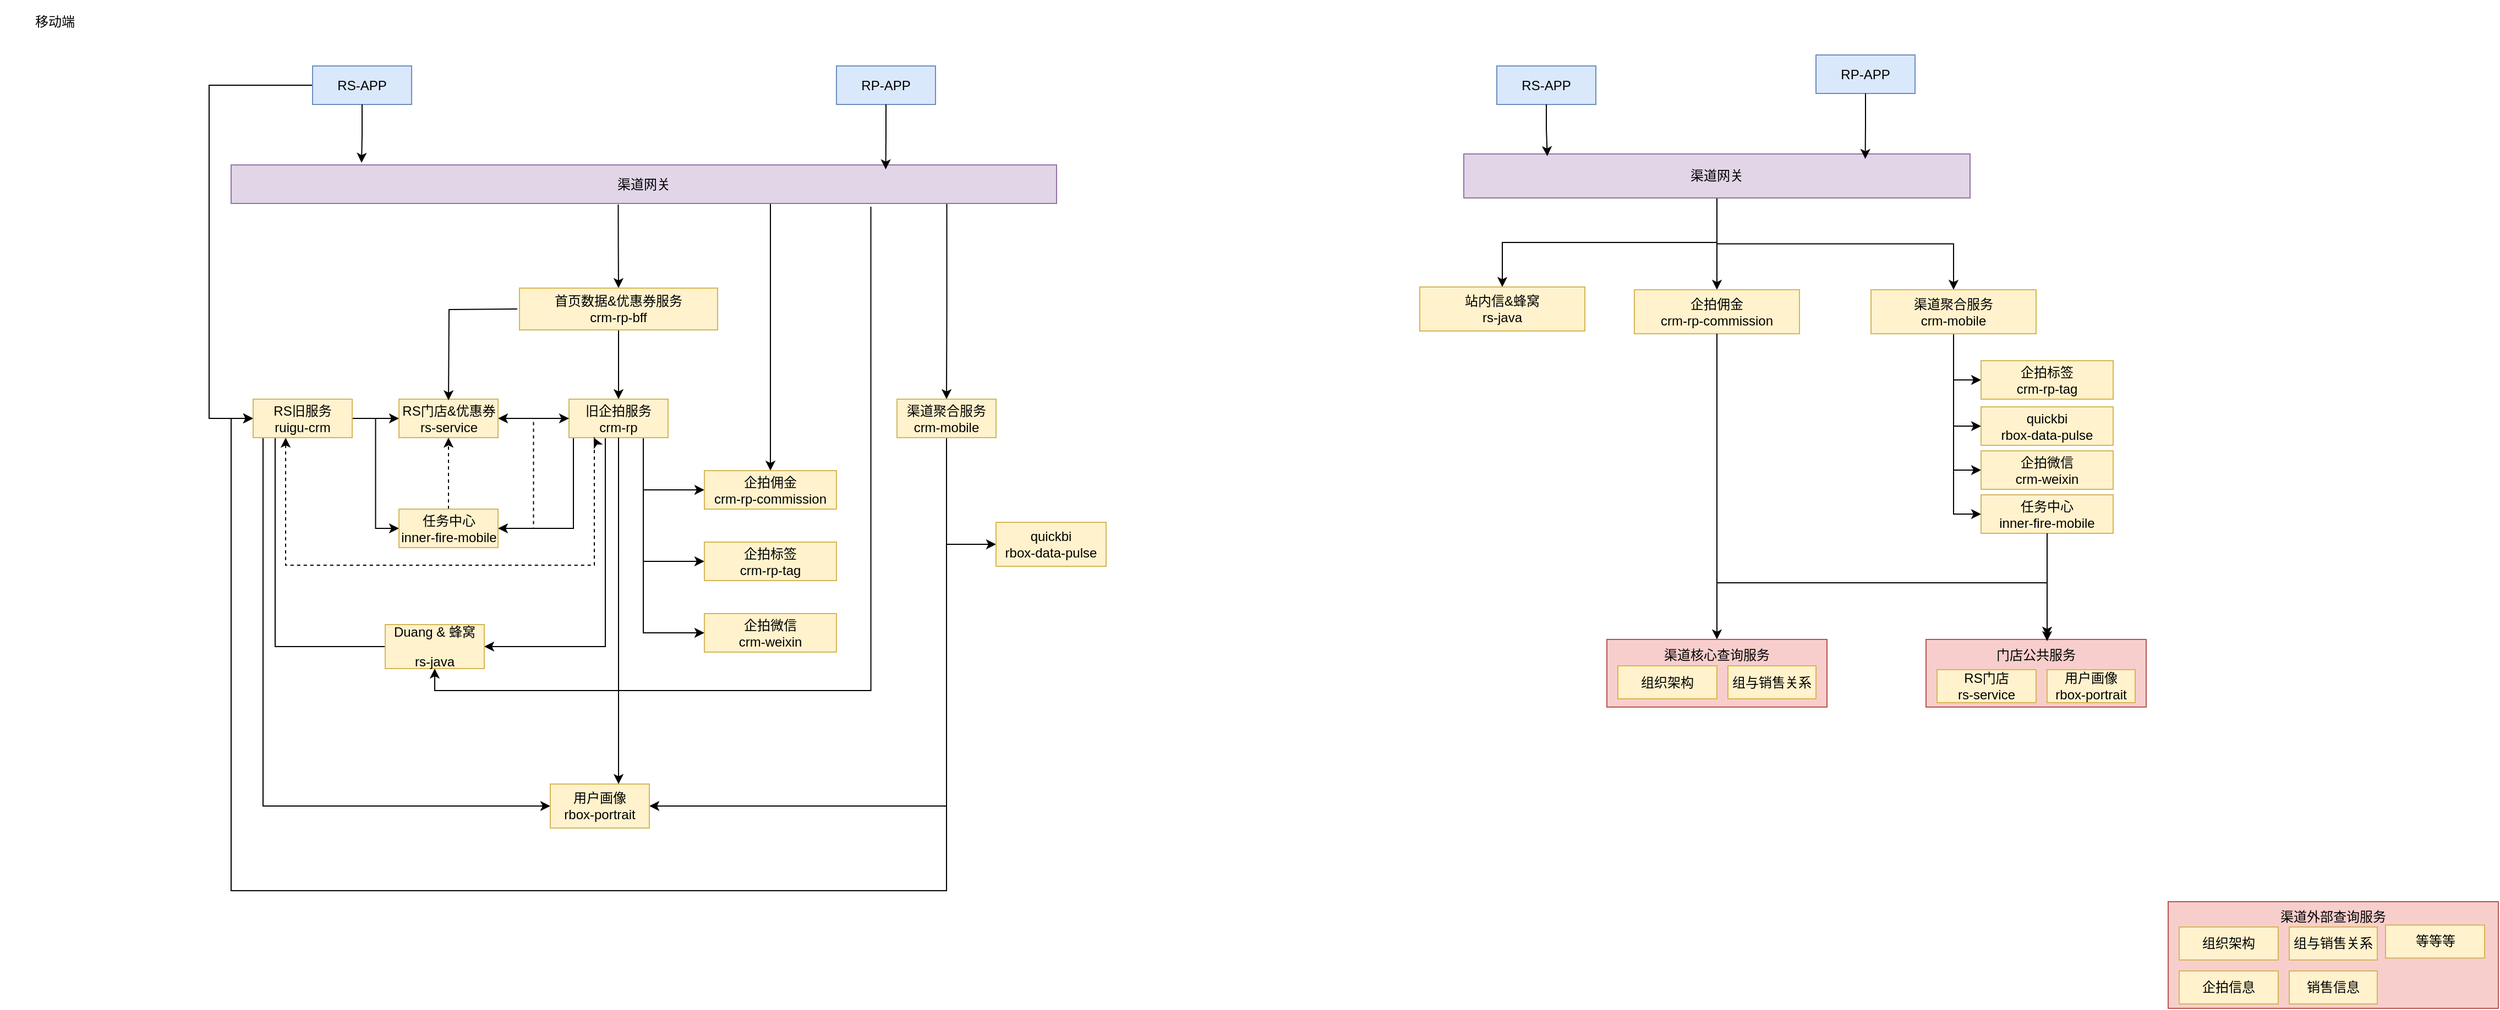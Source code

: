 <mxfile version="27.0.9">
  <diagram name="第 1 页" id="iWPxshPIMEVbpGWWCTj_">
    <mxGraphModel dx="2135" dy="1358" grid="1" gridSize="10" guides="1" tooltips="1" connect="1" arrows="1" fold="1" page="1" pageScale="1" pageWidth="827" pageHeight="1169" math="1" shadow="0">
      <root>
        <mxCell id="0" />
        <mxCell id="1" parent="0" />
        <mxCell id="E_IOgsRbs07dyWP36C1h-20" style="edgeStyle=orthogonalEdgeStyle;rounded=0;orthogonalLoop=1;jettySize=auto;html=1;exitX=0.469;exitY=1.029;exitDx=0;exitDy=0;entryX=0.5;entryY=0;entryDx=0;entryDy=0;exitPerimeter=0;" parent="1" source="bJtqQ9VPk2n9-TVYa7WY-3" target="PsItqs-l9x2g7-KIEnPt-1" edge="1">
          <mxGeometry relative="1" as="geometry" />
        </mxCell>
        <mxCell id="E_IOgsRbs07dyWP36C1h-22" style="edgeStyle=orthogonalEdgeStyle;rounded=0;orthogonalLoop=1;jettySize=auto;html=1;exitX=0.867;exitY=0.886;exitDx=0;exitDy=0;entryX=0.5;entryY=0;entryDx=0;entryDy=0;exitPerimeter=0;" parent="1" source="bJtqQ9VPk2n9-TVYa7WY-3" target="PsItqs-l9x2g7-KIEnPt-2" edge="1">
          <mxGeometry relative="1" as="geometry" />
        </mxCell>
        <mxCell id="E_IOgsRbs07dyWP36C1h-77" style="edgeStyle=orthogonalEdgeStyle;rounded=0;orthogonalLoop=1;jettySize=auto;html=1;entryX=0.5;entryY=1;entryDx=0;entryDy=0;exitX=0.775;exitY=1.086;exitDx=0;exitDy=0;exitPerimeter=0;" parent="1" source="bJtqQ9VPk2n9-TVYa7WY-3" target="PsItqs-l9x2g7-KIEnPt-43" edge="1">
          <mxGeometry relative="1" as="geometry" />
        </mxCell>
        <mxCell id="E_IOgsRbs07dyWP36C1h-78" style="edgeStyle=orthogonalEdgeStyle;rounded=0;orthogonalLoop=1;jettySize=auto;html=1;entryX=0.5;entryY=0;entryDx=0;entryDy=0;" parent="1" source="bJtqQ9VPk2n9-TVYa7WY-3" target="PsItqs-l9x2g7-KIEnPt-8" edge="1">
          <mxGeometry relative="1" as="geometry">
            <Array as="points">
              <mxPoint x="740" y="310" />
              <mxPoint x="740" y="310" />
            </Array>
          </mxGeometry>
        </mxCell>
        <mxCell id="bJtqQ9VPk2n9-TVYa7WY-3" value="渠道网关" style="rounded=0;whiteSpace=wrap;html=1;fillColor=#e1d5e7;strokeColor=#9673a6;fontFamily=Helvetica;labelBackgroundColor=none;fontSize=12;" parent="1" vertex="1">
          <mxGeometry x="250" y="220" width="750" height="35" as="geometry" />
        </mxCell>
        <mxCell id="E_IOgsRbs07dyWP36C1h-19" style="edgeStyle=orthogonalEdgeStyle;rounded=0;orthogonalLoop=1;jettySize=auto;html=1;entryX=0;entryY=0.5;entryDx=0;entryDy=0;" parent="1" source="bJtqQ9VPk2n9-TVYa7WY-15" target="PsItqs-l9x2g7-KIEnPt-4" edge="1">
          <mxGeometry relative="1" as="geometry">
            <Array as="points">
              <mxPoint x="230" y="148" />
              <mxPoint x="230" y="451" />
            </Array>
          </mxGeometry>
        </mxCell>
        <mxCell id="bJtqQ9VPk2n9-TVYa7WY-15" value="RS-APP" style="rounded=0;whiteSpace=wrap;html=1;fillColor=#dae8fc;strokeColor=#6c8ebf;fontFamily=Helvetica;labelBackgroundColor=none;fontSize=12;" parent="1" vertex="1">
          <mxGeometry x="324" y="130" width="90" height="35" as="geometry" />
        </mxCell>
        <mxCell id="bJtqQ9VPk2n9-TVYa7WY-16" value="RP-APP" style="rounded=0;whiteSpace=wrap;html=1;fillColor=#dae8fc;strokeColor=#6c8ebf;fontFamily=Helvetica;labelBackgroundColor=none;fontSize=12;" parent="1" vertex="1">
          <mxGeometry x="800" y="130" width="90" height="35" as="geometry" />
        </mxCell>
        <mxCell id="PsItqs-l9x2g7-KIEnPt-13" style="edgeStyle=orthogonalEdgeStyle;rounded=0;orthogonalLoop=1;jettySize=auto;html=1;entryX=0.5;entryY=0;entryDx=0;entryDy=0;" parent="1" source="PsItqs-l9x2g7-KIEnPt-1" target="PsItqs-l9x2g7-KIEnPt-3" edge="1">
          <mxGeometry relative="1" as="geometry" />
        </mxCell>
        <mxCell id="PsItqs-l9x2g7-KIEnPt-1" value="&lt;div&gt;首页数据&amp;amp;优惠券服务&lt;/div&gt;crm-rp-bff" style="rounded=0;whiteSpace=wrap;html=1;fillColor=#fff2cc;strokeColor=#d6b656;fontFamily=Helvetica;labelBackgroundColor=none;fontSize=12;" parent="1" vertex="1">
          <mxGeometry x="512" y="332" width="180" height="38" as="geometry" />
        </mxCell>
        <mxCell id="E_IOgsRbs07dyWP36C1h-16" style="edgeStyle=orthogonalEdgeStyle;rounded=0;orthogonalLoop=1;jettySize=auto;html=1;entryX=0;entryY=0.5;entryDx=0;entryDy=0;" parent="1" source="PsItqs-l9x2g7-KIEnPt-2" target="PsItqs-l9x2g7-KIEnPt-11" edge="1">
          <mxGeometry relative="1" as="geometry" />
        </mxCell>
        <mxCell id="E_IOgsRbs07dyWP36C1h-17" style="edgeStyle=orthogonalEdgeStyle;rounded=0;orthogonalLoop=1;jettySize=auto;html=1;entryX=1;entryY=0.5;entryDx=0;entryDy=0;" parent="1" source="PsItqs-l9x2g7-KIEnPt-2" target="PsItqs-l9x2g7-KIEnPt-10" edge="1">
          <mxGeometry relative="1" as="geometry">
            <Array as="points">
              <mxPoint x="900" y="803" />
            </Array>
          </mxGeometry>
        </mxCell>
        <mxCell id="E_IOgsRbs07dyWP36C1h-18" style="edgeStyle=orthogonalEdgeStyle;rounded=0;orthogonalLoop=1;jettySize=auto;html=1;entryX=0;entryY=0.5;entryDx=0;entryDy=0;" parent="1" source="PsItqs-l9x2g7-KIEnPt-2" target="PsItqs-l9x2g7-KIEnPt-4" edge="1">
          <mxGeometry relative="1" as="geometry">
            <Array as="points">
              <mxPoint x="900" y="880" />
              <mxPoint x="250" y="880" />
              <mxPoint x="250" y="451" />
            </Array>
          </mxGeometry>
        </mxCell>
        <mxCell id="PsItqs-l9x2g7-KIEnPt-2" value="&lt;div&gt;渠道聚合服务&lt;/div&gt;crm-mobile" style="rounded=0;whiteSpace=wrap;html=1;fillColor=#fff2cc;strokeColor=#d6b656;fontFamily=Helvetica;labelBackgroundColor=none;fontSize=12;" parent="1" vertex="1">
          <mxGeometry x="855" y="433" width="90" height="35" as="geometry" />
        </mxCell>
        <mxCell id="PsItqs-l9x2g7-KIEnPt-23" style="edgeStyle=orthogonalEdgeStyle;rounded=0;orthogonalLoop=1;jettySize=auto;html=1;entryX=1;entryY=0.5;entryDx=0;entryDy=0;" parent="1" source="PsItqs-l9x2g7-KIEnPt-3" target="PsItqs-l9x2g7-KIEnPt-5" edge="1">
          <mxGeometry relative="1" as="geometry" />
        </mxCell>
        <mxCell id="PsItqs-l9x2g7-KIEnPt-35" style="edgeStyle=orthogonalEdgeStyle;rounded=0;orthogonalLoop=1;jettySize=auto;html=1;entryX=1;entryY=0.5;entryDx=0;entryDy=0;" parent="1" target="PsItqs-l9x2g7-KIEnPt-25" edge="1">
          <mxGeometry relative="1" as="geometry">
            <mxPoint x="561" y="467" as="sourcePoint" />
            <mxPoint x="468.5" y="550.5" as="targetPoint" />
            <Array as="points">
              <mxPoint x="561" y="551" />
            </Array>
          </mxGeometry>
        </mxCell>
        <mxCell id="PsItqs-l9x2g7-KIEnPt-48" style="edgeStyle=orthogonalEdgeStyle;rounded=0;orthogonalLoop=1;jettySize=auto;html=1;exitX=0.75;exitY=1;exitDx=0;exitDy=0;entryX=0;entryY=0.5;entryDx=0;entryDy=0;" parent="1" source="PsItqs-l9x2g7-KIEnPt-3" target="PsItqs-l9x2g7-KIEnPt-8" edge="1">
          <mxGeometry relative="1" as="geometry" />
        </mxCell>
        <mxCell id="E_IOgsRbs07dyWP36C1h-2" style="edgeStyle=orthogonalEdgeStyle;rounded=0;orthogonalLoop=1;jettySize=auto;html=1;exitX=0.75;exitY=1;exitDx=0;exitDy=0;entryX=0;entryY=0.5;entryDx=0;entryDy=0;" parent="1" source="PsItqs-l9x2g7-KIEnPt-3" target="PsItqs-l9x2g7-KIEnPt-6" edge="1">
          <mxGeometry relative="1" as="geometry" />
        </mxCell>
        <mxCell id="E_IOgsRbs07dyWP36C1h-3" style="edgeStyle=orthogonalEdgeStyle;rounded=0;orthogonalLoop=1;jettySize=auto;html=1;exitX=0.75;exitY=1;exitDx=0;exitDy=0;entryX=0;entryY=0.5;entryDx=0;entryDy=0;" parent="1" source="PsItqs-l9x2g7-KIEnPt-3" target="PsItqs-l9x2g7-KIEnPt-7" edge="1">
          <mxGeometry relative="1" as="geometry" />
        </mxCell>
        <mxCell id="E_IOgsRbs07dyWP36C1h-11" style="edgeStyle=orthogonalEdgeStyle;rounded=0;orthogonalLoop=1;jettySize=auto;html=1;entryX=1;entryY=0.5;entryDx=0;entryDy=0;" parent="1" source="PsItqs-l9x2g7-KIEnPt-3" target="PsItqs-l9x2g7-KIEnPt-43" edge="1">
          <mxGeometry relative="1" as="geometry">
            <Array as="points">
              <mxPoint x="590" y="658" />
            </Array>
          </mxGeometry>
        </mxCell>
        <mxCell id="PsItqs-l9x2g7-KIEnPt-3" value="&lt;div&gt;旧企拍服务&lt;/div&gt;crm-rp" style="rounded=0;whiteSpace=wrap;html=1;fillColor=#fff2cc;strokeColor=#d6b656;fontFamily=Helvetica;labelBackgroundColor=none;fontSize=12;" parent="1" vertex="1">
          <mxGeometry x="557" y="433" width="90" height="35" as="geometry" />
        </mxCell>
        <mxCell id="PsItqs-l9x2g7-KIEnPt-22" style="edgeStyle=orthogonalEdgeStyle;rounded=0;orthogonalLoop=1;jettySize=auto;html=1;entryX=0;entryY=0.5;entryDx=0;entryDy=0;" parent="1" source="PsItqs-l9x2g7-KIEnPt-4" target="PsItqs-l9x2g7-KIEnPt-5" edge="1">
          <mxGeometry relative="1" as="geometry" />
        </mxCell>
        <mxCell id="PsItqs-l9x2g7-KIEnPt-34" style="edgeStyle=orthogonalEdgeStyle;rounded=0;orthogonalLoop=1;jettySize=auto;html=1;entryX=0;entryY=0.5;entryDx=0;entryDy=0;" parent="1" source="PsItqs-l9x2g7-KIEnPt-4" target="PsItqs-l9x2g7-KIEnPt-25" edge="1">
          <mxGeometry relative="1" as="geometry" />
        </mxCell>
        <mxCell id="PsItqs-l9x2g7-KIEnPt-46" style="edgeStyle=orthogonalEdgeStyle;rounded=0;orthogonalLoop=1;jettySize=auto;html=1;entryX=0.25;entryY=1;entryDx=0;entryDy=0;exitX=0.367;exitY=0.971;exitDx=0;exitDy=0;exitPerimeter=0;endArrow=classic;endFill=1;startArrow=classic;startFill=1;dashed=1;" parent="1" target="PsItqs-l9x2g7-KIEnPt-3" edge="1">
          <mxGeometry relative="1" as="geometry">
            <Array as="points">
              <mxPoint x="300" y="584" />
              <mxPoint x="580" y="584" />
              <mxPoint x="580" y="469" />
            </Array>
            <mxPoint x="299.53" y="468.005" as="sourcePoint" />
            <mxPoint x="595.5" y="469.02" as="targetPoint" />
          </mxGeometry>
        </mxCell>
        <mxCell id="E_IOgsRbs07dyWP36C1h-5" style="edgeStyle=orthogonalEdgeStyle;rounded=0;orthogonalLoop=1;jettySize=auto;html=1;entryX=0;entryY=0.5;entryDx=0;entryDy=0;" parent="1" edge="1">
          <mxGeometry relative="1" as="geometry">
            <mxPoint x="290" y="468" as="sourcePoint" />
            <mxPoint x="400" y="658" as="targetPoint" />
            <Array as="points">
              <mxPoint x="290" y="658" />
            </Array>
          </mxGeometry>
        </mxCell>
        <mxCell id="E_IOgsRbs07dyWP36C1h-14" style="edgeStyle=orthogonalEdgeStyle;rounded=0;orthogonalLoop=1;jettySize=auto;html=1;entryX=0;entryY=0.5;entryDx=0;entryDy=0;" parent="1" target="PsItqs-l9x2g7-KIEnPt-10" edge="1">
          <mxGeometry relative="1" as="geometry">
            <mxPoint x="279" y="468" as="sourcePoint" />
            <mxPoint x="549" y="803" as="targetPoint" />
            <Array as="points">
              <mxPoint x="279" y="803" />
            </Array>
          </mxGeometry>
        </mxCell>
        <mxCell id="PsItqs-l9x2g7-KIEnPt-4" value="&lt;div&gt;RS旧服务&lt;/div&gt;ruigu-crm" style="rounded=0;whiteSpace=wrap;html=1;fillColor=#fff2cc;strokeColor=#d6b656;fontFamily=Helvetica;labelBackgroundColor=none;fontSize=12;" parent="1" vertex="1">
          <mxGeometry x="270" y="433" width="90" height="35" as="geometry" />
        </mxCell>
        <mxCell id="PsItqs-l9x2g7-KIEnPt-5" value="&lt;div&gt;RS门店&amp;amp;优惠券&lt;/div&gt;rs-service" style="rounded=0;whiteSpace=wrap;html=1;fillColor=#fff2cc;strokeColor=#d6b656;fontFamily=Helvetica;labelBackgroundColor=none;fontSize=12;" parent="1" vertex="1">
          <mxGeometry x="402.5" y="433" width="90" height="35" as="geometry" />
        </mxCell>
        <mxCell id="PsItqs-l9x2g7-KIEnPt-6" value="&lt;div&gt;企拍标签&lt;/div&gt;crm-rp-tag" style="rounded=0;whiteSpace=wrap;html=1;fillColor=#fff2cc;strokeColor=#d6b656;fontFamily=Helvetica;labelBackgroundColor=none;fontSize=12;" parent="1" vertex="1">
          <mxGeometry x="680" y="563" width="120" height="35" as="geometry" />
        </mxCell>
        <mxCell id="PsItqs-l9x2g7-KIEnPt-7" value="&lt;div&gt;企拍微信&lt;/div&gt;crm-weixin" style="rounded=0;whiteSpace=wrap;html=1;fillColor=#fff2cc;strokeColor=#d6b656;fontFamily=Helvetica;labelBackgroundColor=none;fontSize=12;" parent="1" vertex="1">
          <mxGeometry x="680" y="628" width="120" height="35" as="geometry" />
        </mxCell>
        <mxCell id="PsItqs-l9x2g7-KIEnPt-8" value="&lt;div&gt;企拍佣金&lt;/div&gt;crm-rp-commission" style="rounded=0;whiteSpace=wrap;html=1;fillColor=#fff2cc;strokeColor=#d6b656;fontFamily=Helvetica;labelBackgroundColor=none;fontSize=12;" parent="1" vertex="1">
          <mxGeometry x="680" y="498" width="120" height="35" as="geometry" />
        </mxCell>
        <mxCell id="PsItqs-l9x2g7-KIEnPt-10" value="&lt;p&gt;&lt;span&gt;&lt;span&gt;用户画像&lt;br&gt;&lt;/span&gt;&lt;/span&gt;&lt;span&gt;rbox-portrait&lt;/span&gt;&lt;span&gt;&lt;/span&gt;&lt;/p&gt;" style="rounded=0;whiteSpace=wrap;html=1;fillColor=#fff2cc;strokeColor=#d6b656;align=center;verticalAlign=middle;fontFamily=Helvetica;fontSize=12;fontColor=default;labelBackgroundColor=none;" parent="1" vertex="1">
          <mxGeometry x="540" y="783" width="90" height="40" as="geometry" />
        </mxCell>
        <mxCell id="PsItqs-l9x2g7-KIEnPt-11" value="&lt;p&gt;&lt;span&gt;&lt;span&gt;quickbi&lt;br&gt;&lt;/span&gt;&lt;/span&gt;rbox-data-pulse&lt;/p&gt;" style="rounded=0;whiteSpace=wrap;html=1;fillColor=#fff2cc;strokeColor=#d6b656;align=center;verticalAlign=middle;fontFamily=Helvetica;fontSize=12;fontColor=default;labelBackgroundColor=none;" parent="1" vertex="1">
          <mxGeometry x="945" y="545" width="100" height="40" as="geometry" />
        </mxCell>
        <mxCell id="PsItqs-l9x2g7-KIEnPt-14" style="edgeStyle=orthogonalEdgeStyle;rounded=0;orthogonalLoop=1;jettySize=auto;html=1;entryX=0.5;entryY=0;entryDx=0;entryDy=0;" parent="1" edge="1">
          <mxGeometry relative="1" as="geometry">
            <mxPoint x="510" y="351" as="sourcePoint" />
            <mxPoint x="447.5" y="434" as="targetPoint" />
          </mxGeometry>
        </mxCell>
        <mxCell id="PsItqs-l9x2g7-KIEnPt-37" style="edgeStyle=orthogonalEdgeStyle;rounded=0;orthogonalLoop=1;jettySize=auto;html=1;entryX=0;entryY=0.5;entryDx=0;entryDy=0;dashed=1;" parent="1" source="PsItqs-l9x2g7-KIEnPt-25" target="PsItqs-l9x2g7-KIEnPt-3" edge="1">
          <mxGeometry relative="1" as="geometry" />
        </mxCell>
        <mxCell id="PsItqs-l9x2g7-KIEnPt-38" style="edgeStyle=orthogonalEdgeStyle;rounded=0;orthogonalLoop=1;jettySize=auto;html=1;entryX=0.5;entryY=1;entryDx=0;entryDy=0;dashed=1;" parent="1" source="PsItqs-l9x2g7-KIEnPt-25" target="PsItqs-l9x2g7-KIEnPt-5" edge="1">
          <mxGeometry relative="1" as="geometry" />
        </mxCell>
        <mxCell id="PsItqs-l9x2g7-KIEnPt-25" value="任务中心&lt;br&gt;&lt;span style=&quot;color: light-dark(rgb(0, 0, 0), rgb(255, 255, 255));&quot;&gt;inner-fire-mobile&lt;/span&gt;" style="rounded=0;whiteSpace=wrap;html=1;fillColor=#fff2cc;strokeColor=#d6b656;fontFamily=Helvetica;labelBackgroundColor=none;fontSize=12;" parent="1" vertex="1">
          <mxGeometry x="402.5" y="533" width="90" height="35" as="geometry" />
        </mxCell>
        <mxCell id="PsItqs-l9x2g7-KIEnPt-31" style="edgeStyle=orthogonalEdgeStyle;rounded=0;orthogonalLoop=1;jettySize=auto;html=1;entryX=0.158;entryY=-0.057;entryDx=0;entryDy=0;entryPerimeter=0;" parent="1" source="bJtqQ9VPk2n9-TVYa7WY-15" target="bJtqQ9VPk2n9-TVYa7WY-3" edge="1">
          <mxGeometry relative="1" as="geometry" />
        </mxCell>
        <mxCell id="PsItqs-l9x2g7-KIEnPt-33" style="edgeStyle=orthogonalEdgeStyle;rounded=0;orthogonalLoop=1;jettySize=auto;html=1;entryX=0.793;entryY=0.114;entryDx=0;entryDy=0;entryPerimeter=0;" parent="1" source="bJtqQ9VPk2n9-TVYa7WY-16" target="bJtqQ9VPk2n9-TVYa7WY-3" edge="1">
          <mxGeometry relative="1" as="geometry" />
        </mxCell>
        <mxCell id="PsItqs-l9x2g7-KIEnPt-43" value="&lt;p&gt;Duang &amp;amp; 蜂窝&lt;/p&gt;&lt;p&gt;&lt;span style=&quot;background-color: transparent; color: light-dark(rgb(0, 0, 0), rgb(255, 255, 255));&quot;&gt;rs-java&lt;/span&gt;&lt;/p&gt;" style="rounded=0;whiteSpace=wrap;html=1;fillColor=#fff2cc;strokeColor=#d6b656;align=center;verticalAlign=middle;fontFamily=Helvetica;fontSize=12;fontColor=default;labelBackgroundColor=none;" parent="1" vertex="1">
          <mxGeometry x="390" y="638" width="90" height="40" as="geometry" />
        </mxCell>
        <mxCell id="E_IOgsRbs07dyWP36C1h-13" style="edgeStyle=orthogonalEdgeStyle;rounded=0;orthogonalLoop=1;jettySize=auto;html=1;exitX=0.5;exitY=1;exitDx=0;exitDy=0;entryX=0.689;entryY=0;entryDx=0;entryDy=0;entryPerimeter=0;" parent="1" source="PsItqs-l9x2g7-KIEnPt-3" target="PsItqs-l9x2g7-KIEnPt-10" edge="1">
          <mxGeometry relative="1" as="geometry" />
        </mxCell>
        <mxCell id="E_IOgsRbs07dyWP36C1h-23" value="移动端" style="text;html=1;align=center;verticalAlign=middle;whiteSpace=wrap;rounded=0;" parent="1" vertex="1">
          <mxGeometry x="40" y="70" width="100" height="40" as="geometry" />
        </mxCell>
        <mxCell id="E_IOgsRbs07dyWP36C1h-71" style="edgeStyle=orthogonalEdgeStyle;rounded=0;orthogonalLoop=1;jettySize=auto;html=1;entryX=0.5;entryY=0;entryDx=0;entryDy=0;" parent="1" source="E_IOgsRbs07dyWP36C1h-28" target="JPDwAPD4mKHk4Dh7zPBP-10" edge="1">
          <mxGeometry relative="1" as="geometry">
            <mxPoint x="1405" y="330" as="targetPoint" />
          </mxGeometry>
        </mxCell>
        <mxCell id="E_IOgsRbs07dyWP36C1h-83" style="edgeStyle=orthogonalEdgeStyle;rounded=0;orthogonalLoop=1;jettySize=auto;html=1;exitX=0.5;exitY=1;exitDx=0;exitDy=0;entryX=0.5;entryY=0;entryDx=0;entryDy=0;" parent="1" source="E_IOgsRbs07dyWP36C1h-28" target="E_IOgsRbs07dyWP36C1h-37" edge="1">
          <mxGeometry relative="1" as="geometry" />
        </mxCell>
        <mxCell id="JPDwAPD4mKHk4Dh7zPBP-13" style="edgeStyle=orthogonalEdgeStyle;rounded=0;orthogonalLoop=1;jettySize=auto;html=1;exitX=0.5;exitY=1;exitDx=0;exitDy=0;" parent="1" source="E_IOgsRbs07dyWP36C1h-28" target="JPDwAPD4mKHk4Dh7zPBP-11" edge="1">
          <mxGeometry relative="1" as="geometry" />
        </mxCell>
        <mxCell id="E_IOgsRbs07dyWP36C1h-28" value="渠道网关" style="rounded=0;whiteSpace=wrap;html=1;fillColor=#e1d5e7;strokeColor=#9673a6;fontFamily=Helvetica;labelBackgroundColor=none;fontSize=12;" parent="1" vertex="1">
          <mxGeometry x="1370" y="210" width="460" height="40" as="geometry" />
        </mxCell>
        <mxCell id="E_IOgsRbs07dyWP36C1h-30" value="RS-APP" style="rounded=0;whiteSpace=wrap;html=1;fillColor=#dae8fc;strokeColor=#6c8ebf;fontFamily=Helvetica;labelBackgroundColor=none;fontSize=12;" parent="1" vertex="1">
          <mxGeometry x="1400" y="130" width="90" height="35" as="geometry" />
        </mxCell>
        <mxCell id="E_IOgsRbs07dyWP36C1h-31" value="RP-APP" style="rounded=0;whiteSpace=wrap;html=1;fillColor=#dae8fc;strokeColor=#6c8ebf;fontFamily=Helvetica;labelBackgroundColor=none;fontSize=12;" parent="1" vertex="1">
          <mxGeometry x="1690" y="120" width="90" height="35" as="geometry" />
        </mxCell>
        <mxCell id="JPDwAPD4mKHk4Dh7zPBP-14" style="edgeStyle=orthogonalEdgeStyle;rounded=0;orthogonalLoop=1;jettySize=auto;html=1;entryX=0;entryY=0.5;entryDx=0;entryDy=0;" parent="1" source="E_IOgsRbs07dyWP36C1h-37" target="E_IOgsRbs07dyWP36C1h-53" edge="1">
          <mxGeometry relative="1" as="geometry" />
        </mxCell>
        <mxCell id="JPDwAPD4mKHk4Dh7zPBP-15" style="edgeStyle=orthogonalEdgeStyle;rounded=0;orthogonalLoop=1;jettySize=auto;html=1;exitX=0.5;exitY=1;exitDx=0;exitDy=0;entryX=0;entryY=0.5;entryDx=0;entryDy=0;" parent="1" source="E_IOgsRbs07dyWP36C1h-37" target="E_IOgsRbs07dyWP36C1h-82" edge="1">
          <mxGeometry relative="1" as="geometry" />
        </mxCell>
        <mxCell id="JPDwAPD4mKHk4Dh7zPBP-16" style="edgeStyle=orthogonalEdgeStyle;rounded=0;orthogonalLoop=1;jettySize=auto;html=1;exitX=0.5;exitY=1;exitDx=0;exitDy=0;entryX=0;entryY=0.5;entryDx=0;entryDy=0;" parent="1" source="E_IOgsRbs07dyWP36C1h-37" target="E_IOgsRbs07dyWP36C1h-56" edge="1">
          <mxGeometry relative="1" as="geometry" />
        </mxCell>
        <mxCell id="JPDwAPD4mKHk4Dh7zPBP-17" style="edgeStyle=orthogonalEdgeStyle;rounded=0;orthogonalLoop=1;jettySize=auto;html=1;exitX=0.5;exitY=1;exitDx=0;exitDy=0;entryX=0;entryY=0.5;entryDx=0;entryDy=0;" parent="1" source="E_IOgsRbs07dyWP36C1h-37" target="E_IOgsRbs07dyWP36C1h-52" edge="1">
          <mxGeometry relative="1" as="geometry" />
        </mxCell>
        <mxCell id="E_IOgsRbs07dyWP36C1h-37" value="&lt;div&gt;渠道聚合服务&lt;/div&gt;crm-mobile" style="rounded=0;whiteSpace=wrap;html=1;fillColor=#fff2cc;strokeColor=#d6b656;fontFamily=Helvetica;labelBackgroundColor=none;fontSize=12;" parent="1" vertex="1">
          <mxGeometry x="1740" y="333.5" width="150" height="40" as="geometry" />
        </mxCell>
        <mxCell id="E_IOgsRbs07dyWP36C1h-52" value="&lt;div&gt;企拍标签&lt;/div&gt;crm-rp-tag" style="rounded=0;whiteSpace=wrap;html=1;fillColor=#fff2cc;strokeColor=#d6b656;fontFamily=Helvetica;labelBackgroundColor=none;fontSize=12;" parent="1" vertex="1">
          <mxGeometry x="1840" y="398" width="120" height="35" as="geometry" />
        </mxCell>
        <mxCell id="E_IOgsRbs07dyWP36C1h-53" value="&lt;div&gt;企拍微信&lt;/div&gt;crm-weixin" style="rounded=0;whiteSpace=wrap;html=1;fillColor=#fff2cc;strokeColor=#d6b656;fontFamily=Helvetica;labelBackgroundColor=none;fontSize=12;" parent="1" vertex="1">
          <mxGeometry x="1840" y="480" width="120" height="35" as="geometry" />
        </mxCell>
        <mxCell id="E_IOgsRbs07dyWP36C1h-56" value="&lt;p&gt;&lt;span&gt;&lt;span&gt;quickbi&lt;br&gt;&lt;/span&gt;&lt;/span&gt;rbox-data-pulse&lt;/p&gt;" style="rounded=0;whiteSpace=wrap;html=1;fillColor=#fff2cc;strokeColor=#d6b656;align=center;verticalAlign=middle;fontFamily=Helvetica;fontSize=12;fontColor=default;labelBackgroundColor=none;" parent="1" vertex="1">
          <mxGeometry x="1840" y="440" width="120" height="35" as="geometry" />
        </mxCell>
        <mxCell id="E_IOgsRbs07dyWP36C1h-62" style="edgeStyle=orthogonalEdgeStyle;rounded=0;orthogonalLoop=1;jettySize=auto;html=1;entryX=0.793;entryY=0.114;entryDx=0;entryDy=0;entryPerimeter=0;" parent="1" source="E_IOgsRbs07dyWP36C1h-31" target="E_IOgsRbs07dyWP36C1h-28" edge="1">
          <mxGeometry relative="1" as="geometry" />
        </mxCell>
        <mxCell id="E_IOgsRbs07dyWP36C1h-82" value="任务中心&lt;br&gt;&lt;span style=&quot;color: light-dark(rgb(0, 0, 0), rgb(255, 255, 255));&quot;&gt;inner-fire-mobile&lt;/span&gt;" style="rounded=0;whiteSpace=wrap;html=1;fillColor=#fff2cc;strokeColor=#d6b656;fontFamily=Helvetica;labelBackgroundColor=none;fontSize=12;" parent="1" vertex="1">
          <mxGeometry x="1840" y="520" width="120" height="35" as="geometry" />
        </mxCell>
        <mxCell id="E_IOgsRbs07dyWP36C1h-84" style="edgeStyle=orthogonalEdgeStyle;rounded=0;orthogonalLoop=1;jettySize=auto;html=1;exitX=0.5;exitY=1;exitDx=0;exitDy=0;entryX=0.165;entryY=0.05;entryDx=0;entryDy=0;entryPerimeter=0;" parent="1" source="E_IOgsRbs07dyWP36C1h-30" target="E_IOgsRbs07dyWP36C1h-28" edge="1">
          <mxGeometry relative="1" as="geometry" />
        </mxCell>
        <mxCell id="JPDwAPD4mKHk4Dh7zPBP-4" value="渠道外部查询服务" style="rounded=0;whiteSpace=wrap;html=1;fillColor=#f8cecc;strokeColor=#b85450;fontFamily=Helvetica;labelBackgroundColor=none;fontSize=12;verticalAlign=top;" parent="1" vertex="1">
          <mxGeometry x="2010" y="890" width="300" height="97" as="geometry" />
        </mxCell>
        <mxCell id="JPDwAPD4mKHk4Dh7zPBP-10" value="站内信&amp;amp;蜂窝&lt;br&gt;&lt;span style=&quot;color: light-dark(rgb(0, 0, 0), rgb(255, 255, 255)); background-color: transparent;&quot;&gt;rs-java&lt;/span&gt;" style="rounded=0;whiteSpace=wrap;html=1;fillColor=#fff2cc;strokeColor=#d6b656;fontFamily=Helvetica;labelBackgroundColor=none;fontSize=12;" parent="1" vertex="1">
          <mxGeometry x="1330" y="331" width="150" height="40" as="geometry" />
        </mxCell>
        <mxCell id="JPDwAPD4mKHk4Dh7zPBP-39" style="edgeStyle=orthogonalEdgeStyle;rounded=0;orthogonalLoop=1;jettySize=auto;html=1;entryX=0.5;entryY=0;entryDx=0;entryDy=0;" parent="1" source="JPDwAPD4mKHk4Dh7zPBP-11" target="JPDwAPD4mKHk4Dh7zPBP-34" edge="1">
          <mxGeometry relative="1" as="geometry" />
        </mxCell>
        <mxCell id="JPDwAPD4mKHk4Dh7zPBP-11" value="&lt;div&gt;企拍佣金&lt;/div&gt;crm-rp-commission" style="rounded=0;whiteSpace=wrap;html=1;fillColor=#fff2cc;strokeColor=#d6b656;fontFamily=Helvetica;labelBackgroundColor=none;fontSize=12;" parent="1" vertex="1">
          <mxGeometry x="1525" y="333.5" width="150" height="40" as="geometry" />
        </mxCell>
        <mxCell id="JPDwAPD4mKHk4Dh7zPBP-23" value="" style="group" parent="1" vertex="1" connectable="0">
          <mxGeometry x="2020" y="913" width="180" height="30" as="geometry" />
        </mxCell>
        <mxCell id="JPDwAPD4mKHk4Dh7zPBP-24" value="&lt;p&gt;组与销售关系&lt;/p&gt;" style="rounded=0;whiteSpace=wrap;html=1;fillColor=#fff2cc;strokeColor=#d6b656;align=center;verticalAlign=middle;fontFamily=Helvetica;fontSize=12;fontColor=default;labelBackgroundColor=none;" parent="JPDwAPD4mKHk4Dh7zPBP-23" vertex="1">
          <mxGeometry x="100" width="80" height="30" as="geometry" />
        </mxCell>
        <mxCell id="JPDwAPD4mKHk4Dh7zPBP-25" value="组织架构" style="rounded=0;whiteSpace=wrap;html=1;fillColor=#fff2cc;strokeColor=#d6b656;fontFamily=Helvetica;labelBackgroundColor=none;fontSize=12;" parent="JPDwAPD4mKHk4Dh7zPBP-23" vertex="1">
          <mxGeometry width="90" height="30" as="geometry" />
        </mxCell>
        <mxCell id="JPDwAPD4mKHk4Dh7zPBP-27" value="" style="group" parent="1" vertex="1" connectable="0">
          <mxGeometry x="2020" y="953" width="180" height="30" as="geometry" />
        </mxCell>
        <mxCell id="JPDwAPD4mKHk4Dh7zPBP-28" value="&lt;p&gt;销售信息&lt;/p&gt;" style="rounded=0;whiteSpace=wrap;html=1;fillColor=#fff2cc;strokeColor=#d6b656;align=center;verticalAlign=middle;fontFamily=Helvetica;fontSize=12;fontColor=default;labelBackgroundColor=none;" parent="JPDwAPD4mKHk4Dh7zPBP-27" vertex="1">
          <mxGeometry x="100" width="80" height="30" as="geometry" />
        </mxCell>
        <mxCell id="JPDwAPD4mKHk4Dh7zPBP-29" value="企拍信息" style="rounded=0;whiteSpace=wrap;html=1;fillColor=#fff2cc;strokeColor=#d6b656;fontFamily=Helvetica;labelBackgroundColor=none;fontSize=12;" parent="JPDwAPD4mKHk4Dh7zPBP-27" vertex="1">
          <mxGeometry width="90" height="30" as="geometry" />
        </mxCell>
        <mxCell id="JPDwAPD4mKHk4Dh7zPBP-33" value="等等等" style="rounded=0;whiteSpace=wrap;html=1;fillColor=#fff2cc;strokeColor=#d6b656;fontFamily=Helvetica;labelBackgroundColor=none;fontSize=12;" parent="1" vertex="1">
          <mxGeometry x="2207.5" y="911.25" width="90" height="30" as="geometry" />
        </mxCell>
        <mxCell id="JPDwAPD4mKHk4Dh7zPBP-38" value="" style="group" parent="1" vertex="1" connectable="0">
          <mxGeometry x="1790" y="651.5" width="200" height="61.5" as="geometry" />
        </mxCell>
        <mxCell id="E_IOgsRbs07dyWP36C1h-70" value="门店公共服务" style="rounded=0;whiteSpace=wrap;html=1;fillColor=#f8cecc;strokeColor=#b85450;fontFamily=Helvetica;labelBackgroundColor=none;fontSize=12;verticalAlign=top;" parent="JPDwAPD4mKHk4Dh7zPBP-38" vertex="1">
          <mxGeometry width="200" height="61.5" as="geometry" />
        </mxCell>
        <mxCell id="JPDwAPD4mKHk4Dh7zPBP-19" value="" style="group" parent="JPDwAPD4mKHk4Dh7zPBP-38" vertex="1" connectable="0">
          <mxGeometry x="10" y="27.5" width="180" height="30" as="geometry" />
        </mxCell>
        <mxCell id="E_IOgsRbs07dyWP36C1h-65" value="&lt;p&gt;&lt;span&gt;&lt;span&gt;用户画像&lt;br&gt;&lt;/span&gt;&lt;/span&gt;&lt;span&gt;rbox-portrait&lt;/span&gt;&lt;span&gt;&lt;/span&gt;&lt;/p&gt;" style="rounded=0;whiteSpace=wrap;html=1;fillColor=#fff2cc;strokeColor=#d6b656;align=center;verticalAlign=middle;fontFamily=Helvetica;fontSize=12;fontColor=default;labelBackgroundColor=none;" parent="JPDwAPD4mKHk4Dh7zPBP-19" vertex="1">
          <mxGeometry x="100" width="80" height="30" as="geometry" />
        </mxCell>
        <mxCell id="E_IOgsRbs07dyWP36C1h-66" value="&lt;div&gt;RS门店&lt;/div&gt;rs-service" style="rounded=0;whiteSpace=wrap;html=1;fillColor=#fff2cc;strokeColor=#d6b656;fontFamily=Helvetica;labelBackgroundColor=none;fontSize=12;" parent="JPDwAPD4mKHk4Dh7zPBP-19" vertex="1">
          <mxGeometry width="90" height="30" as="geometry" />
        </mxCell>
        <mxCell id="JPDwAPD4mKHk4Dh7zPBP-40" value="" style="group" parent="1" vertex="1" connectable="0">
          <mxGeometry x="1500" y="651.5" width="200" height="61.5" as="geometry" />
        </mxCell>
        <mxCell id="JPDwAPD4mKHk4Dh7zPBP-34" value="渠道核心查询服务" style="rounded=0;whiteSpace=wrap;html=1;fillColor=#f8cecc;strokeColor=#b85450;fontFamily=Helvetica;labelBackgroundColor=none;fontSize=12;verticalAlign=top;" parent="JPDwAPD4mKHk4Dh7zPBP-40" vertex="1">
          <mxGeometry width="200" height="61.5" as="geometry" />
        </mxCell>
        <mxCell id="JPDwAPD4mKHk4Dh7zPBP-35" value="" style="group" parent="JPDwAPD4mKHk4Dh7zPBP-40" vertex="1" connectable="0">
          <mxGeometry x="10" y="24" width="180" height="30" as="geometry" />
        </mxCell>
        <mxCell id="JPDwAPD4mKHk4Dh7zPBP-36" value="&lt;p&gt;组与销售关系&lt;/p&gt;" style="rounded=0;whiteSpace=wrap;html=1;fillColor=#fff2cc;strokeColor=#d6b656;align=center;verticalAlign=middle;fontFamily=Helvetica;fontSize=12;fontColor=default;labelBackgroundColor=none;" parent="JPDwAPD4mKHk4Dh7zPBP-35" vertex="1">
          <mxGeometry x="100" width="80" height="30" as="geometry" />
        </mxCell>
        <mxCell id="JPDwAPD4mKHk4Dh7zPBP-37" value="组织架构" style="rounded=0;whiteSpace=wrap;html=1;fillColor=#fff2cc;strokeColor=#d6b656;fontFamily=Helvetica;labelBackgroundColor=none;fontSize=12;" parent="JPDwAPD4mKHk4Dh7zPBP-35" vertex="1">
          <mxGeometry width="90" height="30" as="geometry" />
        </mxCell>
        <mxCell id="JPDwAPD4mKHk4Dh7zPBP-44" style="edgeStyle=orthogonalEdgeStyle;rounded=0;orthogonalLoop=1;jettySize=auto;html=1;exitX=0.5;exitY=1;exitDx=0;exitDy=0;entryX=0.55;entryY=0.024;entryDx=0;entryDy=0;entryPerimeter=0;" parent="1" source="E_IOgsRbs07dyWP36C1h-82" target="E_IOgsRbs07dyWP36C1h-70" edge="1">
          <mxGeometry relative="1" as="geometry" />
        </mxCell>
        <mxCell id="JPDwAPD4mKHk4Dh7zPBP-45" style="edgeStyle=orthogonalEdgeStyle;rounded=0;orthogonalLoop=1;jettySize=auto;html=1;exitX=0.5;exitY=1;exitDx=0;exitDy=0;entryX=0.55;entryY=-0.041;entryDx=0;entryDy=0;entryPerimeter=0;" parent="1" source="JPDwAPD4mKHk4Dh7zPBP-11" target="E_IOgsRbs07dyWP36C1h-70" edge="1">
          <mxGeometry relative="1" as="geometry">
            <Array as="points">
              <mxPoint x="1600" y="600" />
              <mxPoint x="1900" y="600" />
            </Array>
          </mxGeometry>
        </mxCell>
      </root>
    </mxGraphModel>
  </diagram>
</mxfile>
